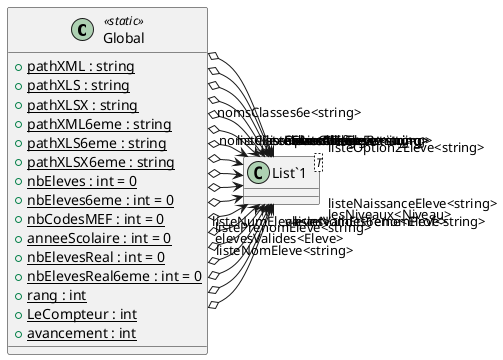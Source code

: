 @startuml
class Global <<static>> {
    + {static} pathXML : string
    + {static} pathXLS : string
    + {static} pathXLSX : string
    + {static} pathXML6eme : string
    + {static} pathXLS6eme : string
    + {static} pathXLSX6eme : string
    + {static} nbEleves : int = 0
    + {static} nbEleves6eme : int = 0
    + {static} nbCodesMEF : int = 0
    + {static} anneeScolaire : int = 0
    + {static} nbElevesReal : int = 0
    + {static} nbElevesReal6eme : int = 0
    + {static} rang : int
    + {static} LeCompteur : int
    + {static} avancement : int
}
class "List`1"<T> {
}
Global o-> "listeNomEtPrenomProf<string>" "List`1"
Global o-> "lesNiveaux<Niveau>" "List`1"
Global o-> "elevesValides<Eleve>" "List`1"
Global o-> "elevesValides6eme<Eleve>" "List`1"
Global o-> "listeNumEleve<int>" "List`1"
Global o-> "listeNomEleve<string>" "List`1"
Global o-> "listePrenomEleve<string>" "List`1"
Global o-> "listeNaissanceEleve<string>" "List`1"
Global o-> "listeSexeEleve<string>" "List`1"
Global o-> "listeMefEleve<string>" "List`1"
Global o-> "listeClasseEleve<string>" "List`1"
Global o-> "listeOption1Eleve<string>" "List`1"
Global o-> "listeOption2Eleve<string>" "List`1"
Global o-> "nomsClasses6e<string>" "List`1"
Global o-> "nomsClasses5e<string>" "List`1"
Global o-> "nomsClasses4e<string>" "List`1"
Global o-> "nomsClasses3e<string>" "List`1"
Global o-> "ElevesAll<Eleve>" "List`1"
@enduml
